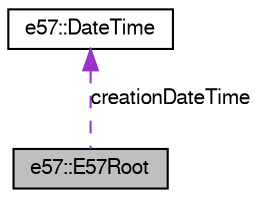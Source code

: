 digraph G
{
  bgcolor="transparent";
  edge [fontname="FreeSans",fontsize=10,labelfontname="FreeSans",labelfontsize=10];
  node [fontname="FreeSans",fontsize=10,shape=record];
  Node1 [label="e57::E57Root",height=0.2,width=0.4,color="black", fillcolor="grey75", style="filled" fontcolor="black"];
  Node2 -> Node1 [dir=back,color="darkorchid3",fontsize=10,style="dashed",label="creationDateTime",fontname="FreeSans"];
  Node2 [label="e57::DateTime",height=0.2,width=0.4,color="black",URL="$classe57_1_1_date_time.html",tooltip="The e57::DateTime is a structure for encoding date and time."];
}
